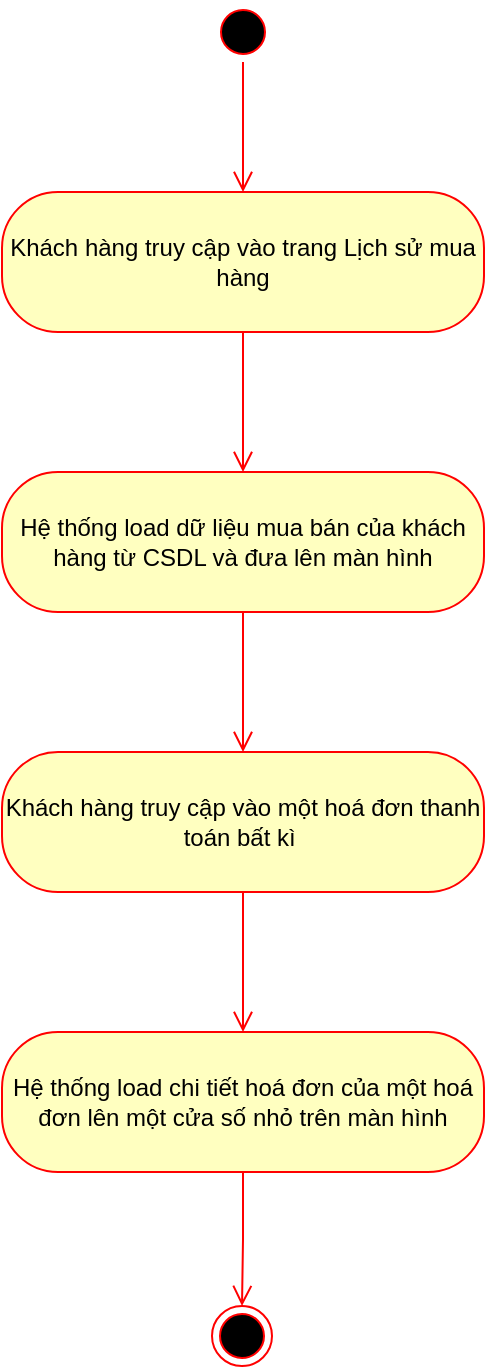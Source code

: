 <mxfile version="16.5.1" type="device"><diagram id="AcsiWmHQyFGquYdm_y9N" name="Page-1"><mxGraphModel dx="1102" dy="905" grid="1" gridSize="10" guides="1" tooltips="1" connect="1" arrows="1" fold="1" page="1" pageScale="1" pageWidth="850" pageHeight="1100" math="0" shadow="0"><root><mxCell id="0"/><mxCell id="1" parent="0"/><mxCell id="16gyaqh5jp1LO1Qn1m7W-1" value="" style="ellipse;html=1;shape=startState;fillColor=#000000;strokeColor=#ff0000;" parent="1" vertex="1"><mxGeometry x="410.5" y="258" width="30" height="30" as="geometry"/></mxCell><mxCell id="16gyaqh5jp1LO1Qn1m7W-2" value="" style="edgeStyle=orthogonalEdgeStyle;html=1;verticalAlign=bottom;endArrow=open;endSize=8;strokeColor=#ff0000;rounded=0;" parent="1" source="16gyaqh5jp1LO1Qn1m7W-1" target="16gyaqh5jp1LO1Qn1m7W-3" edge="1"><mxGeometry relative="1" as="geometry"><mxPoint x="421" y="323" as="targetPoint"/></mxGeometry></mxCell><mxCell id="16gyaqh5jp1LO1Qn1m7W-3" value="Khách hàng truy cập vào trang Lịch sử mua hàng" style="rounded=1;whiteSpace=wrap;html=1;arcSize=40;fontColor=#000000;fillColor=#ffffc0;strokeColor=#ff0000;" parent="1" vertex="1"><mxGeometry x="305" y="353" width="241" height="70" as="geometry"/></mxCell><mxCell id="16gyaqh5jp1LO1Qn1m7W-4" value="" style="edgeStyle=orthogonalEdgeStyle;html=1;verticalAlign=bottom;endArrow=open;endSize=8;strokeColor=#ff0000;rounded=0;" parent="1" source="16gyaqh5jp1LO1Qn1m7W-3" target="16gyaqh5jp1LO1Qn1m7W-8" edge="1"><mxGeometry relative="1" as="geometry"><mxPoint x="440.524" y="503" as="targetPoint"/></mxGeometry></mxCell><mxCell id="16gyaqh5jp1LO1Qn1m7W-6" value="" style="edgeStyle=orthogonalEdgeStyle;html=1;verticalAlign=bottom;endArrow=open;endSize=8;strokeColor=#ff0000;rounded=0;" parent="1" source="16gyaqh5jp1LO1Qn1m7W-8" target="16gyaqh5jp1LO1Qn1m7W-9" edge="1"><mxGeometry relative="1" as="geometry"><mxPoint x="422.524" y="663" as="targetPoint"/><mxPoint x="440.524" y="563" as="sourcePoint"/><Array as="points"/></mxGeometry></mxCell><mxCell id="16gyaqh5jp1LO1Qn1m7W-8" value="Hệ thống load dữ liệu mua bán của khách hàng từ CSDL và đưa lên màn hình" style="rounded=1;whiteSpace=wrap;html=1;arcSize=40;fontColor=#000000;fillColor=#ffffc0;strokeColor=#ff0000;" parent="1" vertex="1"><mxGeometry x="305" y="493" width="241" height="70" as="geometry"/></mxCell><mxCell id="16gyaqh5jp1LO1Qn1m7W-9" value="Khách hàng truy cập vào một hoá đơn thanh toán bất kì&amp;nbsp;" style="rounded=1;whiteSpace=wrap;html=1;arcSize=40;fontColor=#000000;fillColor=#ffffc0;strokeColor=#ff0000;" parent="1" vertex="1"><mxGeometry x="305" y="633" width="241" height="70" as="geometry"/></mxCell><mxCell id="16gyaqh5jp1LO1Qn1m7W-10" value="Hệ thống load chi tiết hoá đơn của một hoá đơn lên một cửa số nhỏ trên màn hình" style="rounded=1;whiteSpace=wrap;html=1;arcSize=40;fontColor=#000000;fillColor=#ffffc0;strokeColor=#ff0000;" parent="1" vertex="1"><mxGeometry x="305" y="773" width="241" height="70" as="geometry"/></mxCell><mxCell id="16gyaqh5jp1LO1Qn1m7W-12" value="" style="edgeStyle=orthogonalEdgeStyle;html=1;verticalAlign=bottom;endArrow=open;endSize=8;strokeColor=#ff0000;rounded=0;" parent="1" source="16gyaqh5jp1LO1Qn1m7W-9" target="16gyaqh5jp1LO1Qn1m7W-10" edge="1"><mxGeometry relative="1" as="geometry"><mxPoint x="431" y="643" as="targetPoint"/><mxPoint x="431" y="573" as="sourcePoint"/><Array as="points"/></mxGeometry></mxCell><mxCell id="eM1fIop75ZdLeXXtrJYQ-1" value="" style="ellipse;html=1;shape=endState;fillColor=#000000;strokeColor=#ff0000;" parent="1" vertex="1"><mxGeometry x="410" y="910" width="30" height="30" as="geometry"/></mxCell><mxCell id="eM1fIop75ZdLeXXtrJYQ-2" value="" style="edgeStyle=orthogonalEdgeStyle;html=1;verticalAlign=bottom;endArrow=open;endSize=8;strokeColor=#ff0000;rounded=0;" parent="1" source="16gyaqh5jp1LO1Qn1m7W-10" target="eM1fIop75ZdLeXXtrJYQ-1" edge="1"><mxGeometry relative="1" as="geometry"><mxPoint x="435.5" y="783" as="targetPoint"/><mxPoint x="435.5" y="713" as="sourcePoint"/><Array as="points"/></mxGeometry></mxCell></root></mxGraphModel></diagram></mxfile>